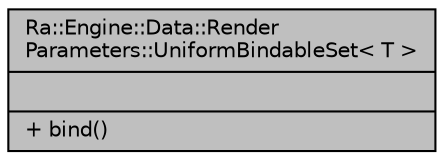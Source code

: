 digraph "Ra::Engine::Data::RenderParameters::UniformBindableSet&lt; T &gt;"
{
 // INTERACTIVE_SVG=YES
 // LATEX_PDF_SIZE
  edge [fontname="Helvetica",fontsize="10",labelfontname="Helvetica",labelfontsize="10"];
  node [fontname="Helvetica",fontsize="10",shape=record];
  Node1 [label="{Ra::Engine::Data::Render\lParameters::UniformBindableSet\< T \>\n||+ bind()\l}",height=0.2,width=0.4,color="black", fillcolor="grey75", style="filled", fontcolor="black",tooltip=" "];
}

